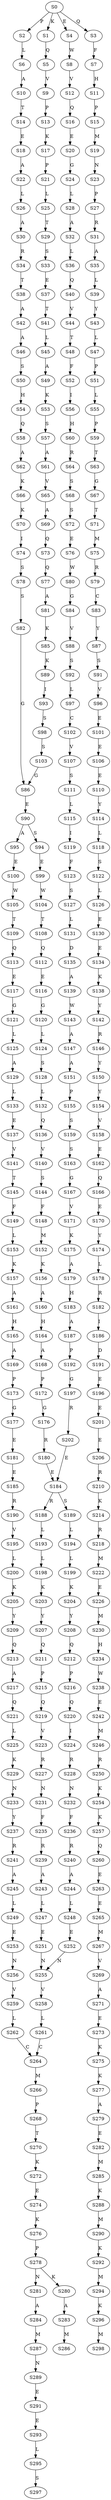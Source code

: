 strict digraph  {
	S0 -> S1 [ label = K ];
	S0 -> S2 [ label = P ];
	S0 -> S3 [ label = Q ];
	S0 -> S4 [ label = E ];
	S1 -> S5 [ label = Q ];
	S2 -> S6 [ label = L ];
	S3 -> S7 [ label = F ];
	S4 -> S8 [ label = W ];
	S5 -> S9 [ label = V ];
	S6 -> S10 [ label = A ];
	S7 -> S11 [ label = H ];
	S8 -> S12 [ label = V ];
	S9 -> S13 [ label = P ];
	S10 -> S14 [ label = T ];
	S11 -> S15 [ label = P ];
	S12 -> S16 [ label = Q ];
	S13 -> S17 [ label = K ];
	S14 -> S18 [ label = E ];
	S15 -> S19 [ label = M ];
	S16 -> S20 [ label = E ];
	S17 -> S21 [ label = P ];
	S18 -> S22 [ label = A ];
	S19 -> S23 [ label = N ];
	S20 -> S24 [ label = G ];
	S21 -> S25 [ label = L ];
	S22 -> S26 [ label = L ];
	S23 -> S27 [ label = P ];
	S24 -> S28 [ label = L ];
	S25 -> S29 [ label = T ];
	S26 -> S30 [ label = A ];
	S27 -> S31 [ label = R ];
	S28 -> S32 [ label = A ];
	S29 -> S33 [ label = S ];
	S30 -> S34 [ label = R ];
	S31 -> S35 [ label = A ];
	S32 -> S36 [ label = L ];
	S33 -> S37 [ label = E ];
	S34 -> S38 [ label = T ];
	S35 -> S39 [ label = L ];
	S36 -> S40 [ label = Q ];
	S37 -> S41 [ label = T ];
	S38 -> S42 [ label = A ];
	S39 -> S43 [ label = Y ];
	S40 -> S44 [ label = V ];
	S41 -> S45 [ label = L ];
	S42 -> S46 [ label = A ];
	S43 -> S47 [ label = L ];
	S44 -> S48 [ label = T ];
	S45 -> S49 [ label = A ];
	S46 -> S50 [ label = S ];
	S47 -> S51 [ label = P ];
	S48 -> S52 [ label = F ];
	S49 -> S53 [ label = K ];
	S50 -> S54 [ label = H ];
	S51 -> S55 [ label = L ];
	S52 -> S56 [ label = I ];
	S53 -> S57 [ label = S ];
	S54 -> S58 [ label = Q ];
	S55 -> S59 [ label = P ];
	S56 -> S60 [ label = H ];
	S57 -> S61 [ label = A ];
	S58 -> S62 [ label = A ];
	S59 -> S63 [ label = T ];
	S60 -> S64 [ label = R ];
	S61 -> S65 [ label = V ];
	S62 -> S66 [ label = K ];
	S63 -> S67 [ label = G ];
	S64 -> S68 [ label = S ];
	S65 -> S69 [ label = A ];
	S66 -> S70 [ label = K ];
	S67 -> S71 [ label = T ];
	S68 -> S72 [ label = S ];
	S69 -> S73 [ label = Q ];
	S70 -> S74 [ label = I ];
	S71 -> S75 [ label = M ];
	S72 -> S76 [ label = E ];
	S73 -> S77 [ label = Q ];
	S74 -> S78 [ label = S ];
	S75 -> S79 [ label = R ];
	S76 -> S80 [ label = W ];
	S77 -> S81 [ label = A ];
	S78 -> S82 [ label = S ];
	S79 -> S83 [ label = C ];
	S80 -> S84 [ label = G ];
	S81 -> S85 [ label = K ];
	S82 -> S86 [ label = G ];
	S83 -> S87 [ label = Y ];
	S84 -> S88 [ label = V ];
	S85 -> S89 [ label = K ];
	S86 -> S90 [ label = E ];
	S87 -> S91 [ label = S ];
	S88 -> S92 [ label = S ];
	S89 -> S93 [ label = I ];
	S90 -> S94 [ label = S ];
	S90 -> S95 [ label = A ];
	S91 -> S96 [ label = V ];
	S92 -> S97 [ label = L ];
	S93 -> S98 [ label = S ];
	S94 -> S99 [ label = E ];
	S95 -> S100 [ label = E ];
	S96 -> S101 [ label = E ];
	S97 -> S102 [ label = C ];
	S98 -> S103 [ label = S ];
	S99 -> S104 [ label = W ];
	S100 -> S105 [ label = W ];
	S101 -> S106 [ label = E ];
	S102 -> S107 [ label = V ];
	S103 -> S86 [ label = G ];
	S104 -> S108 [ label = T ];
	S105 -> S109 [ label = T ];
	S106 -> S110 [ label = E ];
	S107 -> S111 [ label = S ];
	S108 -> S112 [ label = Q ];
	S109 -> S113 [ label = Q ];
	S110 -> S114 [ label = Y ];
	S111 -> S115 [ label = L ];
	S112 -> S116 [ label = E ];
	S113 -> S117 [ label = E ];
	S114 -> S118 [ label = L ];
	S115 -> S119 [ label = I ];
	S116 -> S120 [ label = G ];
	S117 -> S121 [ label = G ];
	S118 -> S122 [ label = S ];
	S119 -> S123 [ label = F ];
	S120 -> S124 [ label = L ];
	S121 -> S125 [ label = L ];
	S122 -> S126 [ label = L ];
	S123 -> S127 [ label = S ];
	S124 -> S128 [ label = S ];
	S125 -> S129 [ label = A ];
	S126 -> S130 [ label = E ];
	S127 -> S131 [ label = L ];
	S128 -> S132 [ label = L ];
	S129 -> S133 [ label = L ];
	S130 -> S134 [ label = E ];
	S131 -> S135 [ label = D ];
	S132 -> S136 [ label = Q ];
	S133 -> S137 [ label = E ];
	S134 -> S138 [ label = K ];
	S135 -> S139 [ label = A ];
	S136 -> S140 [ label = V ];
	S137 -> S141 [ label = V ];
	S138 -> S142 [ label = Y ];
	S139 -> S143 [ label = W ];
	S140 -> S144 [ label = S ];
	S141 -> S145 [ label = T ];
	S142 -> S146 [ label = R ];
	S143 -> S147 [ label = A ];
	S144 -> S148 [ label = F ];
	S145 -> S149 [ label = F ];
	S146 -> S150 [ label = Y ];
	S147 -> S151 [ label = A ];
	S148 -> S152 [ label = M ];
	S149 -> S153 [ label = L ];
	S150 -> S154 [ label = Y ];
	S151 -> S155 [ label = P ];
	S152 -> S156 [ label = K ];
	S153 -> S157 [ label = K ];
	S154 -> S158 [ label = V ];
	S155 -> S159 [ label = S ];
	S156 -> S160 [ label = A ];
	S157 -> S161 [ label = A ];
	S158 -> S162 [ label = E ];
	S159 -> S163 [ label = S ];
	S160 -> S164 [ label = H ];
	S161 -> S165 [ label = H ];
	S162 -> S166 [ label = Q ];
	S163 -> S167 [ label = G ];
	S164 -> S168 [ label = A ];
	S165 -> S169 [ label = A ];
	S166 -> S170 [ label = E ];
	S167 -> S171 [ label = V ];
	S168 -> S172 [ label = P ];
	S169 -> S173 [ label = P ];
	S170 -> S174 [ label = Y ];
	S171 -> S175 [ label = K ];
	S172 -> S176 [ label = G ];
	S173 -> S177 [ label = G ];
	S174 -> S178 [ label = L ];
	S175 -> S179 [ label = A ];
	S176 -> S180 [ label = R ];
	S177 -> S181 [ label = E ];
	S178 -> S182 [ label = R ];
	S179 -> S183 [ label = H ];
	S180 -> S184 [ label = E ];
	S181 -> S185 [ label = E ];
	S182 -> S186 [ label = I ];
	S183 -> S187 [ label = A ];
	S184 -> S188 [ label = R ];
	S184 -> S189 [ label = S ];
	S185 -> S190 [ label = R ];
	S186 -> S191 [ label = D ];
	S187 -> S192 [ label = P ];
	S188 -> S193 [ label = L ];
	S189 -> S194 [ label = L ];
	S190 -> S195 [ label = V ];
	S191 -> S196 [ label = E ];
	S192 -> S197 [ label = G ];
	S193 -> S198 [ label = L ];
	S194 -> S199 [ label = L ];
	S195 -> S200 [ label = L ];
	S196 -> S201 [ label = E ];
	S197 -> S202 [ label = R ];
	S198 -> S203 [ label = K ];
	S199 -> S204 [ label = K ];
	S200 -> S205 [ label = K ];
	S201 -> S206 [ label = E ];
	S202 -> S184 [ label = E ];
	S203 -> S207 [ label = Y ];
	S204 -> S208 [ label = Y ];
	S205 -> S209 [ label = Y ];
	S206 -> S210 [ label = R ];
	S207 -> S211 [ label = Q ];
	S208 -> S212 [ label = Q ];
	S209 -> S213 [ label = Q ];
	S210 -> S214 [ label = K ];
	S211 -> S215 [ label = P ];
	S212 -> S216 [ label = P ];
	S213 -> S217 [ label = A ];
	S214 -> S218 [ label = R ];
	S215 -> S219 [ label = Q ];
	S216 -> S220 [ label = Q ];
	S217 -> S221 [ label = Q ];
	S218 -> S222 [ label = M ];
	S219 -> S223 [ label = V ];
	S220 -> S224 [ label = I ];
	S221 -> S225 [ label = L ];
	S222 -> S226 [ label = E ];
	S223 -> S227 [ label = R ];
	S224 -> S228 [ label = R ];
	S225 -> S229 [ label = K ];
	S226 -> S230 [ label = M ];
	S227 -> S231 [ label = N ];
	S228 -> S232 [ label = N ];
	S229 -> S233 [ label = N ];
	S230 -> S234 [ label = H ];
	S231 -> S235 [ label = F ];
	S232 -> S236 [ label = F ];
	S233 -> S237 [ label = Y ];
	S234 -> S238 [ label = W ];
	S235 -> S239 [ label = R ];
	S236 -> S240 [ label = R ];
	S237 -> S241 [ label = R ];
	S238 -> S242 [ label = E ];
	S239 -> S243 [ label = A ];
	S240 -> S244 [ label = A ];
	S241 -> S245 [ label = A ];
	S242 -> S246 [ label = M ];
	S243 -> S247 [ label = L ];
	S244 -> S248 [ label = L ];
	S245 -> S249 [ label = L ];
	S246 -> S250 [ label = R ];
	S247 -> S251 [ label = E ];
	S248 -> S252 [ label = E ];
	S249 -> S253 [ label = E ];
	S250 -> S254 [ label = K ];
	S251 -> S255 [ label = N ];
	S252 -> S255 [ label = N ];
	S253 -> S256 [ label = N ];
	S254 -> S257 [ label = K ];
	S255 -> S258 [ label = V ];
	S256 -> S259 [ label = V ];
	S257 -> S260 [ label = Q ];
	S258 -> S261 [ label = L ];
	S259 -> S262 [ label = L ];
	S260 -> S263 [ label = E ];
	S261 -> S264 [ label = C ];
	S262 -> S264 [ label = C ];
	S263 -> S265 [ label = E ];
	S264 -> S266 [ label = M ];
	S265 -> S267 [ label = M ];
	S266 -> S268 [ label = P ];
	S267 -> S269 [ label = V ];
	S268 -> S270 [ label = T ];
	S269 -> S271 [ label = A ];
	S270 -> S272 [ label = K ];
	S271 -> S273 [ label = E ];
	S272 -> S274 [ label = E ];
	S273 -> S275 [ label = K ];
	S274 -> S276 [ label = K ];
	S275 -> S277 [ label = K ];
	S276 -> S278 [ label = P ];
	S277 -> S279 [ label = A ];
	S278 -> S280 [ label = K ];
	S278 -> S281 [ label = N ];
	S279 -> S282 [ label = E ];
	S280 -> S283 [ label = A ];
	S281 -> S284 [ label = A ];
	S282 -> S285 [ label = M ];
	S283 -> S286 [ label = M ];
	S284 -> S287 [ label = M ];
	S285 -> S288 [ label = K ];
	S287 -> S289 [ label = N ];
	S288 -> S290 [ label = M ];
	S289 -> S291 [ label = E ];
	S290 -> S292 [ label = K ];
	S291 -> S293 [ label = E ];
	S292 -> S294 [ label = M ];
	S293 -> S295 [ label = L ];
	S294 -> S296 [ label = K ];
	S295 -> S297 [ label = S ];
	S296 -> S298 [ label = M ];
}
